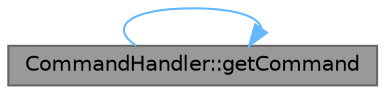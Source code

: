 digraph "CommandHandler::getCommand"
{
 // INTERACTIVE_SVG=YES
 // LATEX_PDF_SIZE
  bgcolor="transparent";
  edge [fontname=Helvetica,fontsize=10,labelfontname=Helvetica,labelfontsize=10];
  node [fontname=Helvetica,fontsize=10,shape=box,height=0.2,width=0.4];
  rankdir="LR";
  Node1 [id="Node000001",label="CommandHandler::getCommand",height=0.2,width=0.4,color="gray40", fillcolor="grey60", style="filled", fontcolor="black",tooltip="Returns a reference to a static command instance."];
  Node1 -> Node1 [id="edge1_Node000001_Node000001",color="steelblue1",style="solid",tooltip=" "];
}
